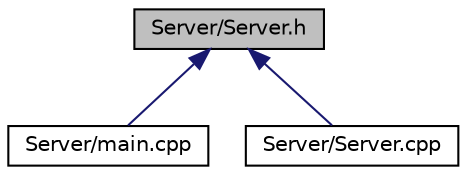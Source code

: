 digraph "Server/Server.h"
{
  edge [fontname="Helvetica",fontsize="10",labelfontname="Helvetica",labelfontsize="10"];
  node [fontname="Helvetica",fontsize="10",shape=record];
  Node6 [label="Server/Server.h",height=0.2,width=0.4,color="black", fillcolor="grey75", style="filled", fontcolor="black"];
  Node6 -> Node7 [dir="back",color="midnightblue",fontsize="10",style="solid"];
  Node7 [label="Server/main.cpp",height=0.2,width=0.4,color="black", fillcolor="white", style="filled",URL="$Server_2main_8cpp.html"];
  Node6 -> Node8 [dir="back",color="midnightblue",fontsize="10",style="solid"];
  Node8 [label="Server/Server.cpp",height=0.2,width=0.4,color="black", fillcolor="white", style="filled",URL="$Server_8cpp.html"];
}
